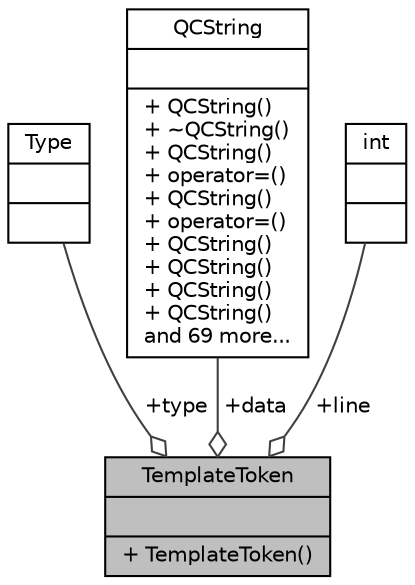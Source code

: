 digraph "TemplateToken"
{
 // LATEX_PDF_SIZE
  edge [fontname="Helvetica",fontsize="10",labelfontname="Helvetica",labelfontsize="10"];
  node [fontname="Helvetica",fontsize="10",shape=record];
  Node1 [label="{TemplateToken\n||+ TemplateToken()\l}",height=0.2,width=0.4,color="black", fillcolor="grey75", style="filled", fontcolor="black",tooltip="Class representing a lexical token in a template."];
  Node2 -> Node1 [color="grey25",fontsize="10",style="solid",label=" +type" ,arrowhead="odiamond"];
  Node2 [label="{Type\n||}",height=0.2,width=0.4,color="black", fillcolor="white", style="filled",tooltip=" "];
  Node3 -> Node1 [color="grey25",fontsize="10",style="solid",label=" +data" ,arrowhead="odiamond"];
  Node3 [label="{QCString\n||+ QCString()\l+ ~QCString()\l+ QCString()\l+ operator=()\l+ QCString()\l+ operator=()\l+ QCString()\l+ QCString()\l+ QCString()\l+ QCString()\land 69 more...\l}",height=0.2,width=0.4,color="black", fillcolor="white", style="filled",URL="$classQCString.html",tooltip=" "];
  Node4 -> Node1 [color="grey25",fontsize="10",style="solid",label=" +line" ,arrowhead="odiamond"];
  Node4 [label="{int\n||}",height=0.2,width=0.4,color="black", fillcolor="white", style="filled",URL="$classint.html",tooltip=" "];
}
